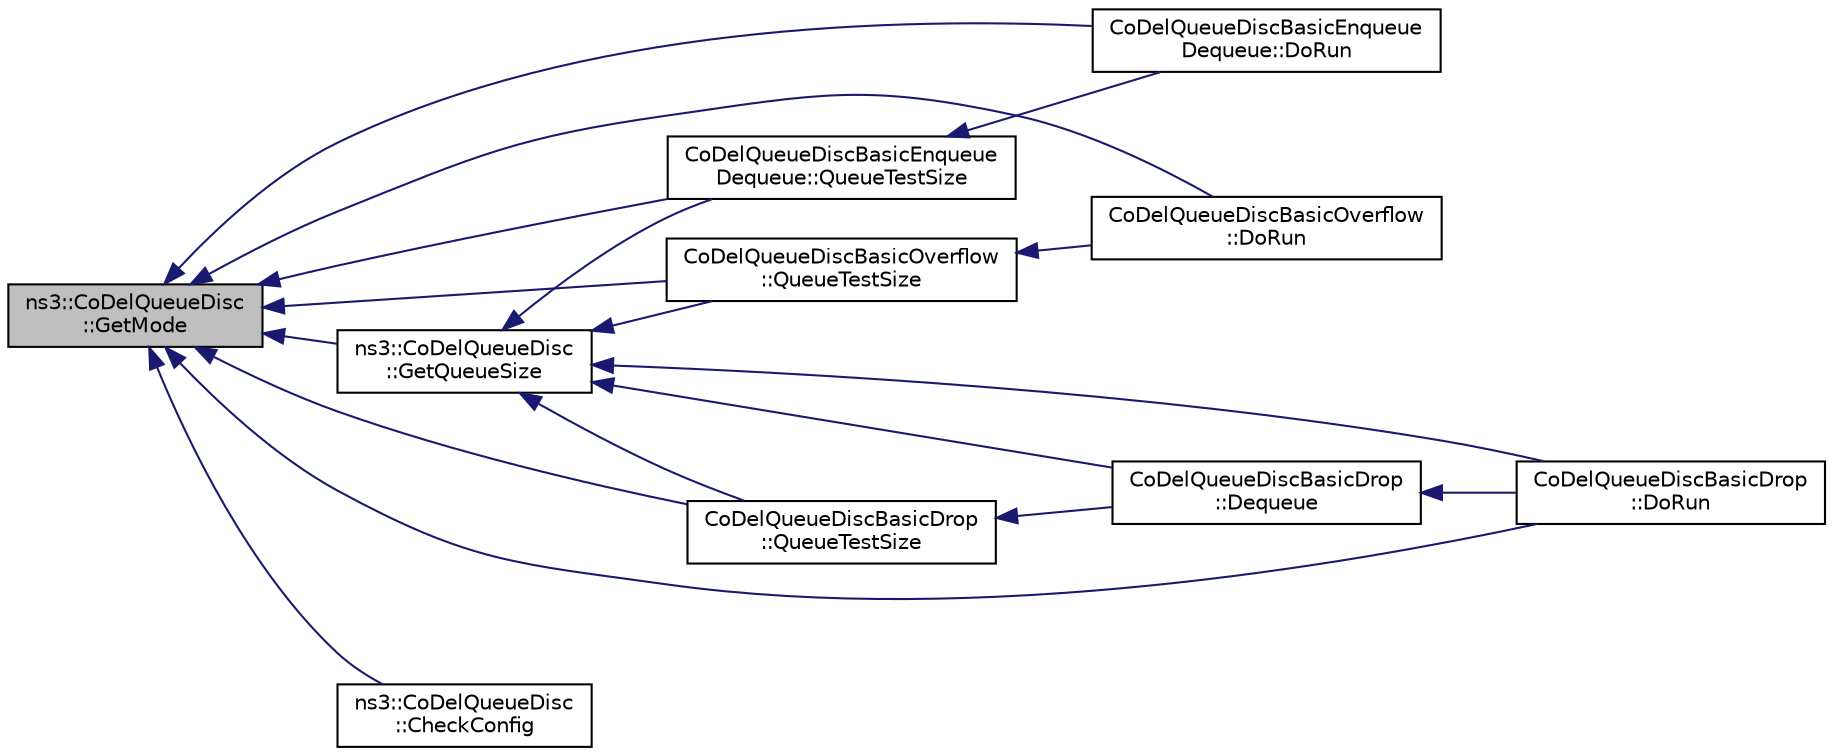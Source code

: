 digraph "ns3::CoDelQueueDisc::GetMode"
{
  edge [fontname="Helvetica",fontsize="10",labelfontname="Helvetica",labelfontsize="10"];
  node [fontname="Helvetica",fontsize="10",shape=record];
  rankdir="LR";
  Node1 [label="ns3::CoDelQueueDisc\l::GetMode",height=0.2,width=0.4,color="black", fillcolor="grey75", style="filled", fontcolor="black"];
  Node1 -> Node2 [dir="back",color="midnightblue",fontsize="10",style="solid"];
  Node2 [label="ns3::CoDelQueueDisc\l::GetQueueSize",height=0.2,width=0.4,color="black", fillcolor="white", style="filled",URL="$de/d17/classns3_1_1CoDelQueueDisc.html#a2eed623615f381b9c377ed7add064953",tooltip="Get the current value of the queue in bytes or packets. "];
  Node2 -> Node3 [dir="back",color="midnightblue",fontsize="10",style="solid"];
  Node3 [label="CoDelQueueDiscBasicEnqueue\lDequeue::QueueTestSize",height=0.2,width=0.4,color="black", fillcolor="white", style="filled",URL="$db/df4/classCoDelQueueDiscBasicEnqueueDequeue.html#abd4b321f709f67998f635c2f6567b993"];
  Node3 -> Node4 [dir="back",color="midnightblue",fontsize="10",style="solid"];
  Node4 [label="CoDelQueueDiscBasicEnqueue\lDequeue::DoRun",height=0.2,width=0.4,color="black", fillcolor="white", style="filled",URL="$db/df4/classCoDelQueueDiscBasicEnqueueDequeue.html#a4bfd4d8f3da3c1cca119abd359d5f590",tooltip="Implementation to actually run this TestCase. "];
  Node2 -> Node5 [dir="back",color="midnightblue",fontsize="10",style="solid"];
  Node5 [label="CoDelQueueDiscBasicOverflow\l::QueueTestSize",height=0.2,width=0.4,color="black", fillcolor="white", style="filled",URL="$d5/d7f/classCoDelQueueDiscBasicOverflow.html#aeb7cd13596fa7241fba47a6dff735fc0"];
  Node5 -> Node6 [dir="back",color="midnightblue",fontsize="10",style="solid"];
  Node6 [label="CoDelQueueDiscBasicOverflow\l::DoRun",height=0.2,width=0.4,color="black", fillcolor="white", style="filled",URL="$d5/d7f/classCoDelQueueDiscBasicOverflow.html#a902879310f02ffebbdf420e3de3daaad",tooltip="Implementation to actually run this TestCase. "];
  Node2 -> Node7 [dir="back",color="midnightblue",fontsize="10",style="solid"];
  Node7 [label="CoDelQueueDiscBasicDrop\l::QueueTestSize",height=0.2,width=0.4,color="black", fillcolor="white", style="filled",URL="$de/d26/classCoDelQueueDiscBasicDrop.html#a61137d83489ec151993b89863f9928c4"];
  Node7 -> Node8 [dir="back",color="midnightblue",fontsize="10",style="solid"];
  Node8 [label="CoDelQueueDiscBasicDrop\l::Dequeue",height=0.2,width=0.4,color="black", fillcolor="white", style="filled",URL="$de/d26/classCoDelQueueDiscBasicDrop.html#ab858662db8af1c6f181bd0d01d44ce48"];
  Node8 -> Node9 [dir="back",color="midnightblue",fontsize="10",style="solid"];
  Node9 [label="CoDelQueueDiscBasicDrop\l::DoRun",height=0.2,width=0.4,color="black", fillcolor="white", style="filled",URL="$de/d26/classCoDelQueueDiscBasicDrop.html#ac7338aa80772388f2e8cadb8d975ac13",tooltip="Implementation to actually run this TestCase. "];
  Node2 -> Node9 [dir="back",color="midnightblue",fontsize="10",style="solid"];
  Node2 -> Node8 [dir="back",color="midnightblue",fontsize="10",style="solid"];
  Node1 -> Node10 [dir="back",color="midnightblue",fontsize="10",style="solid"];
  Node10 [label="ns3::CoDelQueueDisc\l::CheckConfig",height=0.2,width=0.4,color="black", fillcolor="white", style="filled",URL="$de/d17/classns3_1_1CoDelQueueDisc.html#a580a58842272e8110ebae6f1503f6327"];
  Node1 -> Node3 [dir="back",color="midnightblue",fontsize="10",style="solid"];
  Node1 -> Node4 [dir="back",color="midnightblue",fontsize="10",style="solid"];
  Node1 -> Node5 [dir="back",color="midnightblue",fontsize="10",style="solid"];
  Node1 -> Node6 [dir="back",color="midnightblue",fontsize="10",style="solid"];
  Node1 -> Node7 [dir="back",color="midnightblue",fontsize="10",style="solid"];
  Node1 -> Node9 [dir="back",color="midnightblue",fontsize="10",style="solid"];
}
